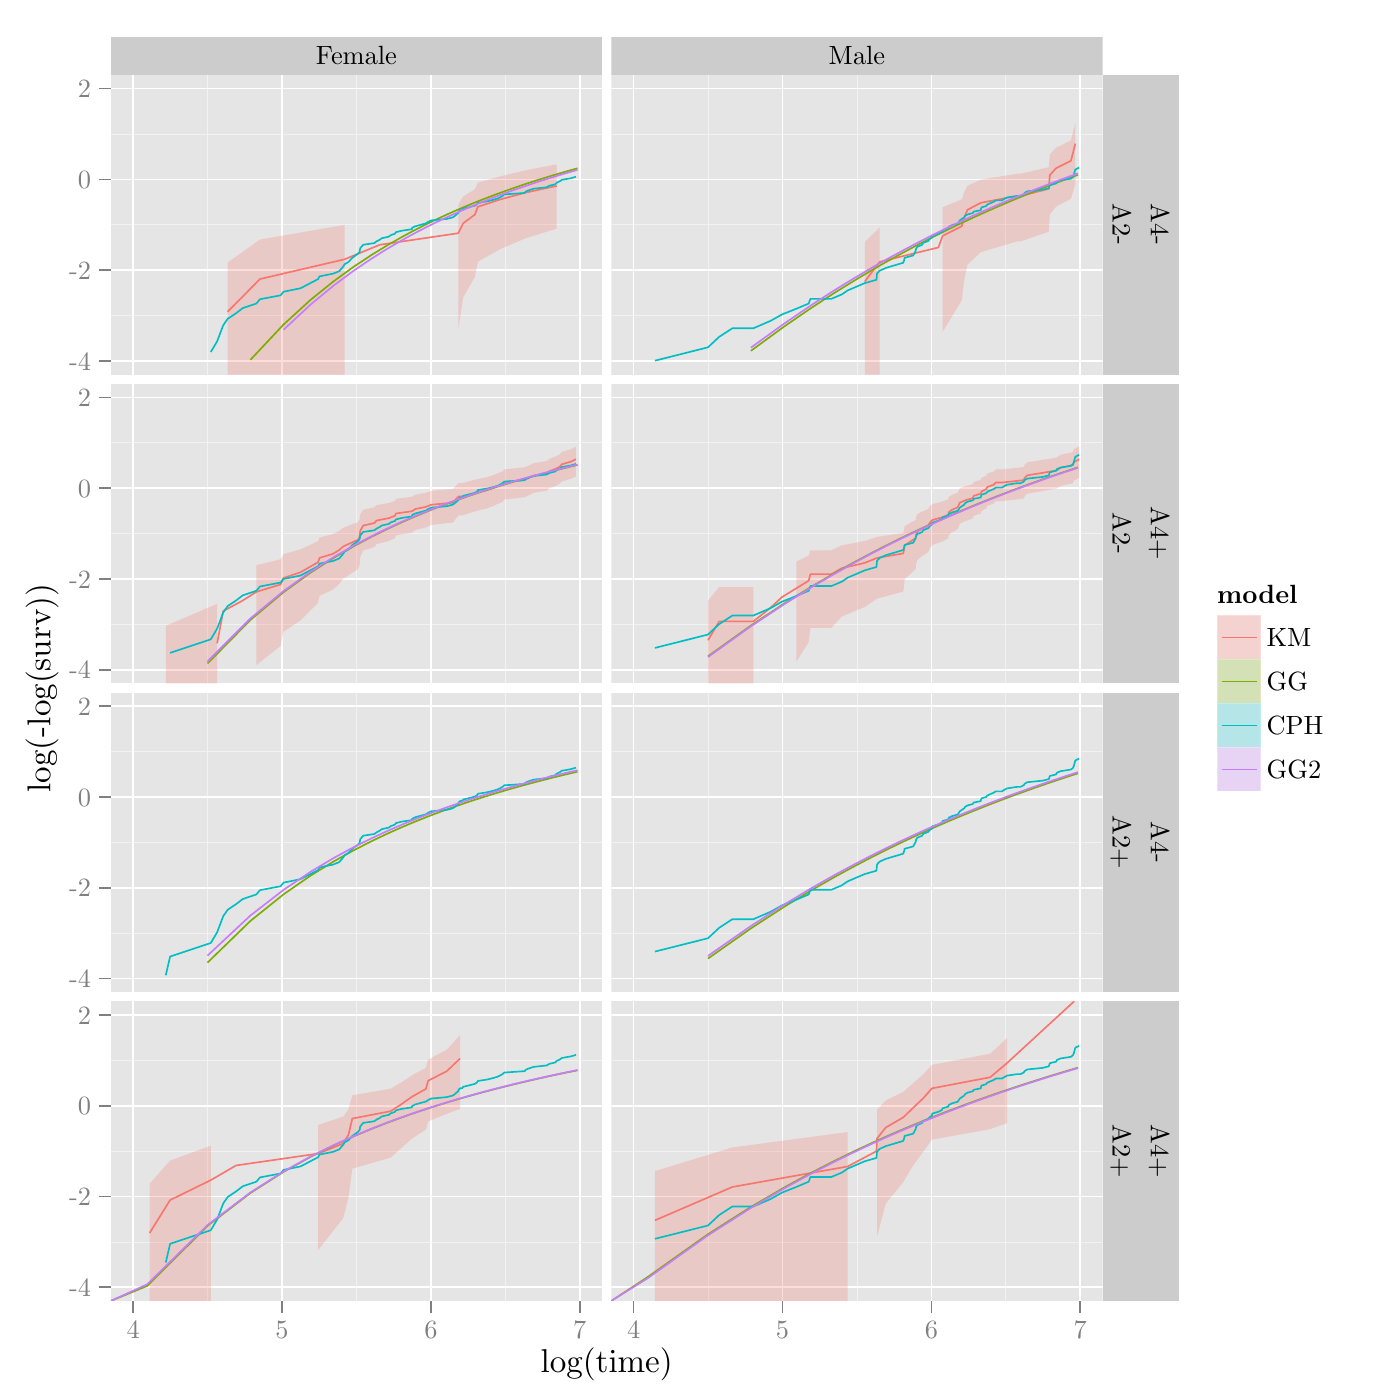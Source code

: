 % Created by tikzDevice version 0.8.1 on 2015-01-31 17:59:22
% !TEX encoding = UTF-8 Unicode
\documentclass[11pt]{memoir}
\nonstopmode

\usepackage{tikz}

\usepackage[active,tightpage,psfixbb]{preview}

\PreviewEnvironment{pgfpicture}

\setlength\PreviewBorder{0pt}

\usepackage{amsmath}
\newcommand{\SweaveOpts}[1]{}  % do not interfere with LaTeX
\newcommand{\SweaveInput}[1]{} % because they are not real TeX commands
\newcommand{\Sexpr}[1]{}       % will only be parsed by R


\usepackage{geometry}
\usepackage{amsmath}
\usepackage{lscape}
\geometry{verbose,tmargin=2.5cm,bmargin=2.5cm,lmargin=2.5cm,rmargin=2.5cm}


\begin{document}

\begin{tikzpicture}[x=1pt,y=1pt]
\definecolor{fillColor}{RGB}{255,255,255}
\path[use as bounding box,fill=fillColor,fill opacity=0.00] (0,0) rectangle (505.89,505.89);
\begin{scope}
\path[clip] (  0.00,  0.00) rectangle (505.89,505.89);
\definecolor{drawColor}{RGB}{255,255,255}
\definecolor{fillColor}{RGB}{255,255,255}

\path[draw=drawColor,line width= 0.6pt,line join=round,line cap=round,fill=fillColor] (  0.00,  0.00) rectangle (505.89,505.89);
\end{scope}
\begin{scope}
\path[clip] ( 40.03,478.81) rectangle (217.57,492.64);
\definecolor{fillColor}{gray}{0.80}

\path[fill=fillColor] ( 40.03,478.81) rectangle (217.57,492.64);
\definecolor{drawColor}{RGB}{0,0,0}

\node[text=drawColor,anchor=base,inner sep=0pt, outer sep=0pt, scale=  0.87] at (128.80,482.43) {Female};
\end{scope}
\begin{scope}
\path[clip] (220.88,478.81) rectangle (398.42,492.64);
\definecolor{fillColor}{gray}{0.80}

\path[fill=fillColor] (220.88,478.81) rectangle (398.42,492.64);
\definecolor{drawColor}{RGB}{0,0,0}

\node[text=drawColor,anchor=base,inner sep=0pt, outer sep=0pt, scale=  0.87] at (309.65,482.43) {Male};
\end{scope}
\begin{scope}
\path[clip] ( 40.03,370.54) rectangle (217.57,478.81);
\definecolor{fillColor}{gray}{0.90}

\path[fill=fillColor] ( 40.03,370.54) rectangle (217.57,478.81);
\definecolor{drawColor}{gray}{0.95}

\path[draw=drawColor,line width= 0.3pt,line join=round] ( 40.03,391.87) --
	(217.57,391.87);

\path[draw=drawColor,line width= 0.3pt,line join=round] ( 40.03,424.67) --
	(217.57,424.67);

\path[draw=drawColor,line width= 0.3pt,line join=round] ( 40.03,457.48) --
	(217.57,457.48);

\path[draw=drawColor,line width= 0.3pt,line join=round] ( 75.00,370.54) --
	( 75.00,478.81);

\path[draw=drawColor,line width= 0.3pt,line join=round] (128.80,370.54) --
	(128.80,478.81);

\path[draw=drawColor,line width= 0.3pt,line join=round] (182.60,370.54) --
	(182.60,478.81);
\definecolor{drawColor}{RGB}{255,255,255}

\path[draw=drawColor,line width= 0.6pt,line join=round] ( 40.03,375.46) --
	(217.57,375.46);

\path[draw=drawColor,line width= 0.6pt,line join=round] ( 40.03,408.27) --
	(217.57,408.27);

\path[draw=drawColor,line width= 0.6pt,line join=round] ( 40.03,441.08) --
	(217.57,441.08);

\path[draw=drawColor,line width= 0.6pt,line join=round] ( 40.03,473.89) --
	(217.57,473.89);

\path[draw=drawColor,line width= 0.6pt,line join=round] ( 48.10,370.54) --
	( 48.10,478.81);

\path[draw=drawColor,line width= 0.6pt,line join=round] (101.90,370.54) --
	(101.90,478.81);

\path[draw=drawColor,line width= 0.6pt,line join=round] (155.70,370.54) --
	(155.70,478.81);

\path[draw=drawColor,line width= 0.6pt,line join=round] (209.50,370.54) --
	(209.50,478.81);
\definecolor{fillColor}{RGB}{248,118,109}

\path[fill=fillColor,fill opacity=0.25] ( 82.25,411.02) --
	( 93.94,419.32) --
	(124.53,424.62) --
	(124.53,370.54) --
	( 93.94,370.54) --
	( 82.25,370.54) --
	cycle;

\path[fill=fillColor,fill opacity=0.25] (165.61,431.98) --
	(167.35,434.87) --
	(171.58,437.48) --
	(172.67,439.89) --
	(180.78,442.16) --
	(189.98,444.36) --
	(201.15,446.51) --
	(201.15,423.27) --
	(189.98,419.80) --
	(180.78,415.88) --
	(172.67,411.33) --
	(171.58,405.76) --
	(167.35,398.37) --
	(165.61,386.85) --
	cycle;
\definecolor{drawColor}{RGB}{248,118,109}

\path[draw=drawColor,line width= 0.6pt,line join=round] ( 82.25,393.22) --
	( 93.94,405.05) --
	(124.53,412.19) --
	(137.19,417.42) --
	(165.61,421.62) --
	(167.35,425.18) --
	(171.58,428.32) --
	(172.67,431.17) --
	(180.78,433.81) --
	(189.98,436.30) --
	(201.15,438.70);
\definecolor{drawColor}{RGB}{124,174,0}

\path[draw=drawColor,line width= 0.6pt,line join=round] ( 90.47,375.85) --
	(102.47,388.62) --
	(112.28,397.58) --
	(120.57,404.25) --
	(127.76,409.46) --
	(134.10,413.66) --
	(139.76,417.13) --
	(144.89,420.06) --
	(149.57,422.58) --
	(153.88,424.77) --
	(157.87,426.70) --
	(161.58,428.41) --
	(165.05,429.95) --
	(168.31,431.34) --
	(171.39,432.61) --
	(174.29,433.76) --
	(177.05,434.83) --
	(179.68,435.81) --
	(182.18,436.72) --
	(184.57,437.57) --
	(186.86,438.37) --
	(189.06,439.11) --
	(191.17,439.81) --
	(193.20,440.47) --
	(195.16,441.09) --
	(197.04,441.68) --
	(198.87,442.24) --
	(200.63,442.77) --
	(202.34,443.27) --
	(203.99,443.75) --
	(205.60,444.21) --
	(207.16,444.65) --
	(208.68,445.08);
\definecolor{drawColor}{RGB}{0,191,196}

\path[draw=drawColor,line width= 0.6pt,line join=round] ( 76.17,378.68) --
	( 78.46,382.53) --
	( 80.66,388.34) --
	( 82.25,390.66) --
	( 85.30,392.70) --
	( 87.71,394.54) --
	( 92.66,396.22) --
	( 93.94,397.76) --
	(101.39,399.17) --
	(102.47,400.48) --
	(108.57,401.71) --
	(114.91,405.02) --
	(115.47,406.02) --
	(120.32,406.98) --
	(122.59,407.89) --
	(124.05,409.61) --
	(124.53,410.42) --
	(125.93,411.21) --
	(127.31,412.72) --
	(129.31,414.16) --
	(129.95,414.85) --
	(130.17,416.18) --
	(131.23,417.44) --
	(135.28,418.05) --
	(136.05,418.65) --
	(137.19,419.23) --
	(137.94,419.80) --
	(140.48,420.35) --
	(141.18,420.90) --
	(142.73,421.45) --
	(143.07,421.99) --
	(145.22,422.52) --
	(148.82,423.06) --
	(148.97,423.58) --
	(150.02,424.11) --
	(153.88,425.16) --
	(154.70,425.70) --
	(155.78,426.24) --
	(161.46,426.78) --
	(163.57,427.32) --
	(164.37,427.86) --
	(164.94,428.39) --
	(165.61,428.92) --
	(165.72,429.44) --
	(166.27,429.96) --
	(167.03,429.96) --
	(167.35,430.49) --
	(169.56,431.03) --
	(171.58,431.55) --
	(172.37,432.07) --
	(172.67,432.59) --
	(175.88,433.10) --
	(178.03,433.62) --
	(179.76,434.12) --
	(180.78,434.63) --
	(181.69,435.14) --
	(182.18,435.64) --
	(189.56,436.15) --
	(189.98,436.67) --
	(191.24,437.18) --
	(192.80,437.70) --
	(197.60,438.22) --
	(198.45,438.75) --
	(200.63,439.29) --
	(201.15,439.83) --
	(202.28,440.37) --
	(203.01,440.91) --
	(206.18,441.46) --
	(208.12,442.02);
\definecolor{drawColor}{RGB}{199,124,255}

\path[draw=drawColor,line width= 0.6pt,line join=round] (102.47,386.73) --
	(112.28,395.87) --
	(120.57,402.70) --
	(127.76,408.03) --
	(134.10,412.32) --
	(139.76,415.88) --
	(144.89,418.88) --
	(149.57,421.46) --
	(153.88,423.70) --
	(157.87,425.68) --
	(161.58,427.43) --
	(165.05,429.01) --
	(168.31,430.43) --
	(171.39,431.73) --
	(174.29,432.92) --
	(177.05,434.01) --
	(179.68,435.01) --
	(182.18,435.95) --
	(184.57,436.82) --
	(186.86,437.63) --
	(189.06,438.39) --
	(191.17,439.10) --
	(193.20,439.78) --
	(195.16,440.42) --
	(197.04,441.02) --
	(198.87,441.59) --
	(200.63,442.13) --
	(202.34,442.65) --
	(203.99,443.14) --
	(205.60,443.61) --
	(207.16,444.06) --
	(208.68,444.50);
\end{scope}
\begin{scope}
\path[clip] ( 40.03,258.96) rectangle (217.57,367.23);
\definecolor{fillColor}{gray}{0.90}

\path[fill=fillColor] ( 40.03,258.96) rectangle (217.57,367.23);
\definecolor{drawColor}{gray}{0.95}

\path[draw=drawColor,line width= 0.3pt,line join=round] ( 40.03,280.28) --
	(217.57,280.28);

\path[draw=drawColor,line width= 0.3pt,line join=round] ( 40.03,313.09) --
	(217.57,313.09);

\path[draw=drawColor,line width= 0.3pt,line join=round] ( 40.03,345.90) --
	(217.57,345.90);

\path[draw=drawColor,line width= 0.3pt,line join=round] ( 75.00,258.96) --
	( 75.00,367.23);

\path[draw=drawColor,line width= 0.3pt,line join=round] (128.80,258.96) --
	(128.80,367.23);

\path[draw=drawColor,line width= 0.3pt,line join=round] (182.60,258.96) --
	(182.60,367.23);
\definecolor{drawColor}{RGB}{255,255,255}

\path[draw=drawColor,line width= 0.6pt,line join=round] ( 40.03,263.88) --
	(217.57,263.88);

\path[draw=drawColor,line width= 0.6pt,line join=round] ( 40.03,296.69) --
	(217.57,296.69);

\path[draw=drawColor,line width= 0.6pt,line join=round] ( 40.03,329.50) --
	(217.57,329.50);

\path[draw=drawColor,line width= 0.6pt,line join=round] ( 40.03,362.31) --
	(217.57,362.31);

\path[draw=drawColor,line width= 0.6pt,line join=round] ( 48.10,258.96) --
	( 48.10,367.23);

\path[draw=drawColor,line width= 0.6pt,line join=round] (101.90,258.96) --
	(101.90,367.23);

\path[draw=drawColor,line width= 0.6pt,line join=round] (155.70,258.96) --
	(155.70,367.23);

\path[draw=drawColor,line width= 0.6pt,line join=round] (209.50,258.96) --
	(209.50,367.23);
\definecolor{fillColor}{RGB}{248,118,109}

\path[fill=fillColor,fill opacity=0.25] ( 59.91,279.73) --
	( 78.46,287.70) --
	( 78.46,258.96) --
	( 59.91,258.96) --
	cycle;

\path[fill=fillColor,fill opacity=0.25] ( 92.66,301.66) --
	(101.39,303.79) --
	(102.47,305.67) --
	(108.57,307.36) --
	(114.91,310.33) --
	(115.47,311.66) --
	(120.32,312.90) --
	(122.59,314.07) --
	(124.05,315.17) --
	(129.31,317.23) --
	(129.95,318.20) --
	(130.17,320.02) --
	(131.23,321.73) --
	(135.28,322.55) --
	(136.05,323.35) --
	(140.48,324.13) --
	(142.73,324.89) --
	(143.07,325.64) --
	(148.82,326.37) --
	(150.02,327.10) --
	(153.88,327.81) --
	(155.78,328.52) --
	(163.57,329.22) --
	(164.37,329.91) --
	(164.94,330.60) --
	(165.72,331.28) --
	(167.03,331.28) --
	(169.56,331.99) --
	(172.37,332.70) --
	(175.88,333.41) --
	(178.03,334.12) --
	(179.76,334.84) --
	(181.69,335.56) --
	(182.18,336.28) --
	(189.56,337.01) --
	(191.24,337.76) --
	(192.80,338.51) --
	(197.60,339.28) --
	(198.45,340.07) --
	(200.63,340.88) --
	(202.28,341.72) --
	(203.01,342.60) --
	(206.18,343.51) --
	(208.12,344.47) --
	(208.12,333.71) --
	(206.18,332.81) --
	(203.01,331.94) --
	(202.28,331.09) --
	(200.63,330.25) --
	(198.45,329.42) --
	(197.60,328.60) --
	(192.80,327.79) --
	(191.24,326.99) --
	(189.56,326.18) --
	(182.18,325.38) --
	(181.69,324.57) --
	(179.76,323.76) --
	(178.03,322.95) --
	(175.88,322.13) --
	(172.37,321.31) --
	(169.56,320.47) --
	(167.03,319.63) --
	(165.72,319.63) --
	(164.94,318.79) --
	(164.37,317.94) --
	(163.57,317.07) --
	(155.78,316.19) --
	(153.88,315.28) --
	(150.02,314.35) --
	(148.82,313.40) --
	(143.07,312.42) --
	(142.73,311.41) --
	(140.48,310.37) --
	(136.05,309.29) --
	(135.28,308.17) --
	(131.23,306.99) --
	(130.17,304.49) --
	(129.95,301.70) --
	(129.31,300.18) --
	(124.05,296.81) --
	(122.59,294.92) --
	(120.32,292.85) --
	(115.47,290.56) --
	(114.91,288.00) --
	(108.57,281.70) --
	(102.47,277.63) --
	(101.39,272.51) --
	( 92.66,265.57) --
	cycle;
\definecolor{drawColor}{RGB}{248,118,109}

\path[draw=drawColor,line width= 0.6pt,line join=round] ( 78.46,273.43) --
	( 80.66,285.08) --
	( 87.71,288.88) --
	( 92.66,292.02) --
	(101.39,294.69) --
	(102.47,297.03) --
	(108.57,299.11) --
	(114.91,302.71) --
	(115.47,304.29) --
	(120.32,305.76) --
	(122.59,307.14) --
	(124.05,308.44) --
	(129.31,310.83) --
	(129.95,311.94) --
	(130.17,314.03) --
	(131.23,315.96) --
	(135.28,316.89) --
	(136.05,317.78) --
	(140.48,318.65) --
	(142.73,319.50) --
	(143.07,320.33) --
	(148.82,321.14) --
	(150.02,321.93) --
	(153.88,322.72) --
	(155.78,323.49) --
	(163.57,324.24) --
	(164.37,324.99) --
	(164.94,325.73) --
	(165.72,326.47) --
	(167.03,326.47) --
	(169.56,327.22) --
	(172.37,327.97) --
	(175.88,328.72) --
	(178.03,329.47) --
	(179.76,330.22) --
	(181.69,330.97) --
	(182.18,331.72) --
	(189.56,332.48) --
	(191.24,333.24) --
	(192.80,334.01) --
	(197.60,334.80) --
	(198.45,335.60) --
	(200.63,336.41) --
	(202.28,337.25) --
	(203.01,338.12) --
	(206.18,339.02) --
	(208.12,339.96);
\definecolor{drawColor}{RGB}{124,174,0}

\path[draw=drawColor,line width= 0.6pt,line join=round] ( 74.99,266.13) --
	( 90.47,281.85) --
	(102.47,291.91) --
	(112.28,298.99) --
	(120.57,304.30) --
	(127.76,308.46) --
	(134.10,311.84) --
	(139.76,314.64) --
	(144.89,317.02) --
	(149.57,319.07) --
	(153.88,320.86) --
	(157.87,322.45) --
	(161.58,323.86) --
	(165.05,325.13) --
	(168.31,326.29) --
	(171.39,327.34) --
	(174.29,328.30) --
	(177.05,329.19) --
	(179.68,330.02) --
	(182.18,330.78) --
	(184.57,331.50) --
	(186.86,332.16) --
	(189.06,332.79) --
	(191.17,333.38) --
	(193.20,333.94) --
	(195.16,334.47) --
	(197.04,334.97) --
	(198.87,335.45) --
	(200.63,335.90) --
	(202.34,336.33) --
	(203.99,336.74) --
	(205.60,337.13) --
	(207.16,337.51) --
	(208.68,337.87);
\definecolor{drawColor}{RGB}{0,191,196}

\path[draw=drawColor,line width= 0.6pt,line join=round] ( 61.47,269.97) --
	( 76.17,274.88) --
	( 78.46,278.73) --
	( 80.66,284.55) --
	( 82.25,286.86) --
	( 85.30,288.90) --
	( 87.71,290.75) --
	( 92.66,292.43) --
	( 93.94,293.96) --
	(101.39,295.38) --
	(102.47,296.69) --
	(108.57,297.92) --
	(114.91,301.23) --
	(115.47,302.23) --
	(120.32,303.18) --
	(122.59,304.09) --
	(124.05,305.81) --
	(124.53,306.63) --
	(125.93,307.42) --
	(127.31,308.93) --
	(129.31,310.37) --
	(129.95,311.06) --
	(130.17,312.39) --
	(131.23,313.65) --
	(135.28,314.26) --
	(136.05,314.85) --
	(137.19,315.43) --
	(137.94,316.00) --
	(140.48,316.56) --
	(141.18,317.11) --
	(142.73,317.65) --
	(143.07,318.20) --
	(145.22,318.73) --
	(148.82,319.26) --
	(148.97,319.79) --
	(150.02,320.32) --
	(153.88,321.37) --
	(154.70,321.90) --
	(155.78,322.44) --
	(161.46,322.98) --
	(163.57,323.52) --
	(164.37,324.06) --
	(164.94,324.60) --
	(165.61,325.13) --
	(165.72,325.65) --
	(166.27,326.16) --
	(167.03,326.16) --
	(167.35,326.70) --
	(169.56,327.23) --
	(171.58,327.76) --
	(172.37,328.28) --
	(172.67,328.80) --
	(175.88,329.31) --
	(178.03,329.82) --
	(179.76,330.33) --
	(180.78,330.84) --
	(181.69,331.34) --
	(182.18,331.85) --
	(189.56,332.36) --
	(189.98,332.87) --
	(191.24,333.39) --
	(192.80,333.90) --
	(197.60,334.43) --
	(198.45,334.96) --
	(200.63,335.50) --
	(201.15,336.03) --
	(202.28,336.57) --
	(203.01,337.12) --
	(206.18,337.67) --
	(208.12,338.23);
\definecolor{drawColor}{RGB}{199,124,255}

\path[draw=drawColor,line width= 0.6pt,line join=round] ( 74.99,266.92) --
	( 90.47,282.40) --
	(102.47,292.33) --
	(112.28,299.33) --
	(120.57,304.59) --
	(127.76,308.72) --
	(134.10,312.06) --
	(139.76,314.85) --
	(144.89,317.21) --
	(149.57,319.25) --
	(153.88,321.03) --
	(157.87,322.61) --
	(161.58,324.02) --
	(165.05,325.29) --
	(168.31,326.44) --
	(171.39,327.49) --
	(174.29,328.45) --
	(177.05,329.34) --
	(179.68,330.16) --
	(182.18,330.92) --
	(184.57,331.63) --
	(186.86,332.30) --
	(189.06,332.93) --
	(191.17,333.52) --
	(193.20,334.08) --
	(195.16,334.60) --
	(197.04,335.10) --
	(198.87,335.58) --
	(200.63,336.03) --
	(202.34,336.46) --
	(203.99,336.87) --
	(205.60,337.27) --
	(207.16,337.65) --
	(208.68,338.01);
\end{scope}
\begin{scope}
\path[clip] ( 40.03,147.38) rectangle (217.57,255.65);
\definecolor{fillColor}{gray}{0.90}

\path[fill=fillColor] ( 40.03,147.38) rectangle (217.57,255.65);
\definecolor{drawColor}{gray}{0.95}

\path[draw=drawColor,line width= 0.3pt,line join=round] ( 40.03,168.70) --
	(217.57,168.70);

\path[draw=drawColor,line width= 0.3pt,line join=round] ( 40.03,201.51) --
	(217.57,201.51);

\path[draw=drawColor,line width= 0.3pt,line join=round] ( 40.03,234.32) --
	(217.57,234.32);

\path[draw=drawColor,line width= 0.3pt,line join=round] ( 75.00,147.38) --
	( 75.00,255.65);

\path[draw=drawColor,line width= 0.3pt,line join=round] (128.80,147.38) --
	(128.80,255.65);

\path[draw=drawColor,line width= 0.3pt,line join=round] (182.60,147.38) --
	(182.60,255.65);
\definecolor{drawColor}{RGB}{255,255,255}

\path[draw=drawColor,line width= 0.6pt,line join=round] ( 40.03,152.30) --
	(217.57,152.30);

\path[draw=drawColor,line width= 0.6pt,line join=round] ( 40.03,185.11) --
	(217.57,185.11);

\path[draw=drawColor,line width= 0.6pt,line join=round] ( 40.03,217.92) --
	(217.57,217.92);

\path[draw=drawColor,line width= 0.6pt,line join=round] ( 40.03,250.73) --
	(217.57,250.73);

\path[draw=drawColor,line width= 0.6pt,line join=round] ( 48.10,147.38) --
	( 48.10,255.65);

\path[draw=drawColor,line width= 0.6pt,line join=round] (101.90,147.38) --
	(101.90,255.65);

\path[draw=drawColor,line width= 0.6pt,line join=round] (155.70,147.38) --
	(155.70,255.65);

\path[draw=drawColor,line width= 0.6pt,line join=round] (209.50,147.38) --
	(209.50,255.65);
\definecolor{drawColor}{RGB}{124,174,0}

\path[draw=drawColor,line width= 0.6pt,line join=round] ( 74.99,158.05) --
	( 90.47,173.09) --
	(102.47,182.72) --
	(112.28,189.51) --
	(120.57,194.61) --
	(127.76,198.60) --
	(134.10,201.85) --
	(139.76,204.55) --
	(144.89,206.84) --
	(149.57,208.82) --
	(153.88,210.55) --
	(157.87,212.08) --
	(161.58,213.44) --
	(165.05,214.67) --
	(168.31,215.79) --
	(171.39,216.81) --
	(174.29,217.74) --
	(177.05,218.60) --
	(179.68,219.40) --
	(182.18,220.14) --
	(184.57,220.84) --
	(186.86,221.49) --
	(189.06,222.10) --
	(191.17,222.67) --
	(193.20,223.21) --
	(195.16,223.72) --
	(197.04,224.21) --
	(198.87,224.67) --
	(200.63,225.11) --
	(202.34,225.53) --
	(203.99,225.93) --
	(205.60,226.31) --
	(207.16,226.68) --
	(208.68,227.03);
\definecolor{drawColor}{RGB}{0,191,196}

\path[draw=drawColor,line width= 0.6pt,line join=round] ( 59.91,153.49) --
	( 61.47,160.24) --
	( 76.17,165.15) --
	( 78.46,169.00) --
	( 80.66,174.81) --
	( 82.25,177.13) --
	( 85.30,179.17) --
	( 87.71,181.01) --
	( 92.66,182.69) --
	( 93.94,184.23) --
	(101.39,185.64) --
	(102.47,186.96) --
	(108.57,188.19) --
	(114.91,191.49) --
	(115.47,192.49) --
	(120.32,193.45) --
	(122.59,194.36) --
	(124.05,196.08) --
	(124.53,196.90) --
	(125.93,197.68) --
	(127.31,199.19) --
	(129.31,200.63) --
	(129.95,201.32) --
	(130.17,202.65) --
	(131.23,203.91) --
	(135.28,204.52) --
	(136.05,205.12) --
	(137.19,205.70) --
	(137.94,206.27) --
	(140.48,206.82) --
	(141.18,207.37) --
	(142.73,207.92) --
	(143.07,208.46) --
	(145.22,209.00) --
	(148.82,209.53) --
	(148.97,210.05) --
	(150.02,210.58) --
	(153.88,211.63) --
	(154.70,212.17) --
	(155.78,212.71) --
	(161.46,213.25) --
	(163.57,213.79) --
	(164.37,214.33) --
	(164.94,214.86) --
	(165.61,215.39) --
	(165.72,215.91) --
	(166.27,216.43) --
	(167.03,216.43) --
	(167.35,216.97) --
	(169.56,217.50) --
	(171.58,218.03) --
	(172.37,218.55) --
	(172.67,219.06) --
	(175.88,219.58) --
	(178.03,220.09) --
	(179.76,220.60) --
	(180.78,221.10) --
	(181.69,221.61) --
	(182.18,222.11) --
	(189.56,222.62) --
	(189.98,223.14) --
	(191.24,223.65) --
	(192.80,224.17) --
	(197.60,224.69) --
	(198.45,225.23) --
	(200.63,225.76) --
	(201.15,226.30) --
	(202.28,226.84) --
	(203.01,227.38) --
	(206.18,227.93) --
	(208.12,228.49);
\definecolor{drawColor}{RGB}{199,124,255}

\path[draw=drawColor,line width= 0.6pt,line join=round] ( 74.99,160.58) --
	( 90.47,175.05) --
	(102.47,184.34) --
	(112.28,190.91) --
	(120.57,195.85) --
	(127.76,199.74) --
	(134.10,202.89) --
	(139.76,205.52) --
	(144.89,207.75) --
	(149.57,209.69) --
	(153.88,211.37) --
	(157.87,212.87) --
	(161.58,214.21) --
	(165.05,215.41) --
	(168.31,216.51) --
	(171.39,217.50) --
	(174.29,218.42) --
	(177.05,219.27) --
	(179.68,220.05) --
	(182.18,220.78) --
	(184.57,221.46) --
	(186.86,222.10) --
	(189.06,222.70) --
	(191.17,223.26) --
	(193.20,223.79) --
	(195.16,224.30) --
	(197.04,224.78) --
	(198.87,225.23) --
	(200.63,225.67) --
	(202.34,226.08) --
	(203.99,226.47) --
	(205.60,226.85) --
	(207.16,227.21) --
	(208.68,227.56);
\end{scope}
\begin{scope}
\path[clip] ( 40.03, 35.80) rectangle (217.57,144.07);
\definecolor{fillColor}{gray}{0.90}

\path[fill=fillColor] ( 40.03, 35.80) rectangle (217.57,144.07);
\definecolor{drawColor}{gray}{0.95}

\path[draw=drawColor,line width= 0.3pt,line join=round] ( 40.03, 57.12) --
	(217.57, 57.12);

\path[draw=drawColor,line width= 0.3pt,line join=round] ( 40.03, 89.93) --
	(217.57, 89.93);

\path[draw=drawColor,line width= 0.3pt,line join=round] ( 40.03,122.74) --
	(217.57,122.74);

\path[draw=drawColor,line width= 0.3pt,line join=round] ( 75.00, 35.80) --
	( 75.00,144.07);

\path[draw=drawColor,line width= 0.3pt,line join=round] (128.80, 35.80) --
	(128.80,144.07);

\path[draw=drawColor,line width= 0.3pt,line join=round] (182.60, 35.80) --
	(182.60,144.07);
\definecolor{drawColor}{RGB}{255,255,255}

\path[draw=drawColor,line width= 0.6pt,line join=round] ( 40.03, 40.72) --
	(217.57, 40.72);

\path[draw=drawColor,line width= 0.6pt,line join=round] ( 40.03, 73.53) --
	(217.57, 73.53);

\path[draw=drawColor,line width= 0.6pt,line join=round] ( 40.03,106.34) --
	(217.57,106.34);

\path[draw=drawColor,line width= 0.6pt,line join=round] ( 40.03,139.14) --
	(217.57,139.14);

\path[draw=drawColor,line width= 0.6pt,line join=round] ( 48.10, 35.80) --
	( 48.10,144.07);

\path[draw=drawColor,line width= 0.6pt,line join=round] (101.90, 35.80) --
	(101.90,144.07);

\path[draw=drawColor,line width= 0.6pt,line join=round] (155.70, 35.80) --
	(155.70,144.07);

\path[draw=drawColor,line width= 0.6pt,line join=round] (209.50, 35.80) --
	(209.50,144.07);
\definecolor{fillColor}{RGB}{248,118,109}

\path[fill=fillColor,fill opacity=0.25] ( 54.07, 78.16) --
	( 61.47, 86.52) --
	( 76.17, 91.88) --
	( 76.17, 35.80) --
	( 61.47, 35.80) --
	( 54.07, 35.80) --
	cycle;

\path[fill=fillColor,fill opacity=0.25] (114.91, 99.40) --
	(124.05,102.39) --
	(125.93,105.12) --
	(127.31,110.10) --
	(141.18,112.49) --
	(145.22,114.90) --
	(148.97,117.38) --
	(153.88,120.03) --
	(154.70,123.00) --
	(161.46,126.61) --
	(166.27,131.84) --
	(166.27,105.18) --
	(161.46,103.44) --
	(154.70,100.66) --
	(153.88, 97.68) --
	(148.97, 94.54) --
	(145.22, 91.21) --
	(141.18, 87.60) --
	(127.31, 83.57) --
	(125.93, 73.23) --
	(124.05, 65.75) --
	(114.91, 54.12) --
	cycle;
\definecolor{drawColor}{RGB}{248,118,109}

\path[draw=drawColor,line width= 0.6pt,line join=round] ( 54.07, 60.35) --
	( 61.47, 72.24) --
	( 76.17, 79.45) --
	( 85.30, 84.75) --
	(114.91, 89.03) --
	(124.05, 92.69) --
	(125.93, 95.94) --
	(127.31,101.70) --
	(141.18,104.37) --
	(145.22,107.00) --
	(148.97,109.65) --
	(153.88,112.40) --
	(154.70,115.37) --
	(161.46,118.82) --
	(166.27,123.42);
\definecolor{drawColor}{RGB}{124,174,0}

\path[draw=drawColor,line width= 0.6pt,line join=round] ( 40.03, 35.80) --
	( 53.18, 41.21) --
	( 74.99, 62.91) --
	( 90.47, 74.78) --
	(102.47, 82.44) --
	(112.28, 87.88) --
	(120.57, 92.00) --
	(127.76, 95.25) --
	(134.10, 97.90) --
	(139.76,100.12) --
	(144.89,102.01) --
	(149.57,103.65) --
	(153.88,105.10) --
	(157.87,106.37) --
	(161.58,107.52) --
	(165.05,108.56) --
	(168.31,109.50) --
	(171.39,110.36) --
	(174.29,111.15) --
	(177.05,111.88) --
	(179.68,112.56) --
	(182.18,113.20) --
	(184.57,113.79) --
	(186.86,114.34) --
	(189.06,114.87) --
	(191.17,115.36) --
	(193.20,115.83) --
	(195.16,116.27) --
	(197.04,116.69) --
	(198.87,117.09) --
	(200.63,117.47) --
	(202.34,117.83) --
	(203.99,118.18) --
	(205.60,118.51) --
	(207.16,118.83) --
	(208.68,119.13);
\definecolor{drawColor}{RGB}{0,191,196}

\path[draw=drawColor,line width= 0.6pt,line join=round] ( 59.91, 49.70) --
	( 61.47, 56.44) --
	( 76.17, 61.35) --
	( 78.46, 65.20) --
	( 80.66, 71.02) --
	( 82.25, 73.33) --
	( 85.30, 75.37) --
	( 87.71, 77.22) --
	( 92.66, 78.90) --
	( 93.94, 80.43) --
	(101.39, 81.85) --
	(102.47, 83.16) --
	(108.57, 84.39) --
	(114.91, 87.70) --
	(115.47, 88.70) --
	(120.32, 89.65) --
	(122.59, 90.56) --
	(124.05, 92.29) --
	(124.53, 93.10) --
	(125.93, 93.89) --
	(127.31, 95.40) --
	(129.31, 96.84) --
	(129.95, 97.53) --
	(130.17, 98.86) --
	(131.23,100.12) --
	(135.28,100.73) --
	(136.05,101.32) --
	(137.19,101.90) --
	(137.94,102.47) --
	(140.48,103.03) --
	(141.18,103.58) --
	(142.73,104.13) --
	(143.07,104.67) --
	(145.22,105.20) --
	(148.82,105.73) --
	(148.97,106.26) --
	(150.02,106.79) --
	(153.88,107.84) --
	(154.70,108.37) --
	(155.78,108.92) --
	(161.46,109.45) --
	(163.57,110.00) --
	(164.37,110.54) --
	(164.94,111.07) --
	(165.61,111.60) --
	(165.72,112.12) --
	(166.27,112.63) --
	(167.03,112.63) --
	(167.35,113.17) --
	(169.56,113.70) --
	(171.58,114.23) --
	(172.37,114.75) --
	(172.67,115.27) --
	(175.88,115.78) --
	(178.03,116.29) --
	(179.76,116.80) --
	(180.78,117.31) --
	(181.69,117.81) --
	(182.18,118.32) --
	(189.56,118.83) --
	(189.98,119.35) --
	(191.24,119.86) --
	(192.80,120.37) --
	(197.60,120.90) --
	(198.45,121.43) --
	(200.63,121.97) --
	(201.15,122.51) --
	(202.28,123.04) --
	(203.01,123.59) --
	(206.18,124.14) --
	(208.12,124.70);
\definecolor{drawColor}{RGB}{199,124,255}

\path[draw=drawColor,line width= 0.6pt,line join=round] ( 40.03, 35.80) --
	( 53.18, 41.80) --
	( 74.99, 63.23) --
	( 90.47, 74.99) --
	(102.47, 82.60) --
	(112.28, 88.01) --
	(120.57, 92.10) --
	(127.76, 95.34) --
	(134.10, 97.99) --
	(139.76,100.20) --
	(144.89,102.09) --
	(149.57,103.73) --
	(153.88,105.17) --
	(157.87,106.45) --
	(161.58,107.60) --
	(165.05,108.63) --
	(168.31,109.58) --
	(171.39,110.44) --
	(174.29,111.23) --
	(177.05,111.96) --
	(179.68,112.64) --
	(182.18,113.28) --
	(184.57,113.87) --
	(186.86,114.43) --
	(189.06,114.95) --
	(191.17,115.45) --
	(193.20,115.91) --
	(195.16,116.36) --
	(197.04,116.78) --
	(198.87,117.18) --
	(200.63,117.56) --
	(202.34,117.92) --
	(203.99,118.27) --
	(205.60,118.60) --
	(207.16,118.92) --
	(208.68,119.23);
\end{scope}
\begin{scope}
\path[clip] (220.88,370.54) rectangle (398.42,478.81);
\definecolor{fillColor}{gray}{0.90}

\path[fill=fillColor] (220.88,370.54) rectangle (398.42,478.81);
\definecolor{drawColor}{gray}{0.95}

\path[draw=drawColor,line width= 0.3pt,line join=round] (220.88,391.87) --
	(398.42,391.87);

\path[draw=drawColor,line width= 0.3pt,line join=round] (220.88,424.67) --
	(398.42,424.67);

\path[draw=drawColor,line width= 0.3pt,line join=round] (220.88,457.48) --
	(398.42,457.48);

\path[draw=drawColor,line width= 0.3pt,line join=round] (255.85,370.54) --
	(255.85,478.81);

\path[draw=drawColor,line width= 0.3pt,line join=round] (309.65,370.54) --
	(309.65,478.81);

\path[draw=drawColor,line width= 0.3pt,line join=round] (363.45,370.54) --
	(363.45,478.81);
\definecolor{drawColor}{RGB}{255,255,255}

\path[draw=drawColor,line width= 0.6pt,line join=round] (220.88,375.46) --
	(398.42,375.46);

\path[draw=drawColor,line width= 0.6pt,line join=round] (220.88,408.27) --
	(398.42,408.27);

\path[draw=drawColor,line width= 0.6pt,line join=round] (220.88,441.08) --
	(398.42,441.08);

\path[draw=drawColor,line width= 0.6pt,line join=round] (220.88,473.89) --
	(398.42,473.89);

\path[draw=drawColor,line width= 0.6pt,line join=round] (228.95,370.54) --
	(228.95,478.81);

\path[draw=drawColor,line width= 0.6pt,line join=round] (282.75,370.54) --
	(282.75,478.81);

\path[draw=drawColor,line width= 0.6pt,line join=round] (336.55,370.54) --
	(336.55,478.81);

\path[draw=drawColor,line width= 0.6pt,line join=round] (390.35,370.54) --
	(390.35,478.81);
\definecolor{fillColor}{RGB}{248,118,109}

\path[fill=fillColor,fill opacity=0.25] (312.50,418.43) --
	(317.85,423.70) --
	(317.85,370.54) --
	(312.50,370.54) --
	cycle;

\path[fill=fillColor,fill opacity=0.25] (340.60,430.99) --
	(347.55,433.85) --
	(348.41,436.41) --
	(349.58,438.77) --
	(354.48,440.98) --
	(367.56,443.10) --
	(368.75,443.10) --
	(378.99,445.46) --
	(379.17,447.78) --
	(379.35,450.12) --
	(381.65,452.54) --
	(386.97,455.14) --
	(388.57,461.61) --
	(388.57,439.33) --
	(386.97,434.07) --
	(381.65,431.29) --
	(379.35,428.41) --
	(379.17,425.38) --
	(378.99,422.16) --
	(368.75,418.66) --
	(367.56,418.66) --
	(354.48,414.79) --
	(349.58,410.28) --
	(348.41,404.75) --
	(347.55,397.40) --
	(340.60,385.92) --
	cycle;
\definecolor{drawColor}{RGB}{248,118,109}

\path[draw=drawColor,line width= 0.6pt,line join=round] (312.50,404.16) --
	(317.85,411.27) --
	(339.10,416.47) --
	(340.60,420.64) --
	(347.55,424.17) --
	(348.41,427.26) --
	(349.58,430.06) --
	(354.48,432.64) --
	(367.56,435.07) --
	(368.75,435.07) --
	(378.99,437.64) --
	(379.17,440.14) --
	(379.35,442.62) --
	(381.65,445.14) --
	(386.97,447.77) --
	(388.57,453.99);
\definecolor{drawColor}{RGB}{124,174,0}

\path[draw=drawColor,line width= 0.6pt,line join=round] (271.32,379.10) --
	(283.32,387.87) --
	(293.13,394.60) --
	(301.42,399.99) --
	(308.61,404.44) --
	(314.94,408.21) --
	(320.61,411.45) --
	(325.74,414.28) --
	(330.42,416.79) --
	(334.73,419.03) --
	(338.71,421.05) --
	(342.42,422.88) --
	(345.90,424.56) --
	(349.16,426.09) --
	(352.23,427.52) --
	(355.14,428.83) --
	(357.90,430.06) --
	(360.53,431.21) --
	(363.03,432.29) --
	(365.42,433.30) --
	(367.71,434.26) --
	(369.91,435.16) --
	(372.02,436.01) --
	(374.05,436.83) --
	(376.00,437.60) --
	(377.89,438.34) --
	(379.71,439.04) --
	(381.48,439.72) --
	(383.19,440.36) --
	(384.84,440.98) --
	(386.45,441.58) --
	(388.01,442.15) --
	(389.52,442.70);
\definecolor{drawColor}{RGB}{0,191,196}

\path[draw=drawColor,line width= 0.6pt,line join=round] (236.65,375.55) --
	(255.84,380.38) --
	(259.87,384.16) --
	(264.64,387.26) --
	(272.21,387.26) --
	(278.44,389.94) --
	(282.60,392.27) --
	(287.79,394.33) --
	(292.22,396.20) --
	(292.83,397.90) --
	(300.39,397.90) --
	(304.17,399.49) --
	(306.32,400.94) --
	(312.50,403.59) --
	(316.71,404.79) --
	(316.90,407.02) --
	(317.85,408.07) --
	(320.07,409.06) --
	(326.39,410.94) --
	(326.71,411.85) --
	(326.87,412.72) --
	(329.97,413.56) --
	(330.87,415.18) --
	(331.01,415.95) --
	(331.46,416.69) --
	(333.19,417.42) --
	(333.61,418.12) --
	(335.41,418.82) --
	(335.95,419.50) --
	(336.76,420.17) --
	(336.89,420.83) --
	(339.10,421.48) --
	(340.35,422.11) --
	(340.60,422.73) --
	(342.66,423.33) --
	(342.78,423.92) --
	(343.96,424.50) --
	(346.01,425.08) --
	(346.45,425.65) --
	(346.79,426.21) --
	(347.55,426.76) --
	(348.41,427.31) --
	(348.73,427.84) --
	(349.58,428.37) --
	(351.53,428.89) --
	(351.83,429.41) --
	(354.38,429.93) --
	(354.48,430.44) --
	(354.67,430.94) --
	(356.35,431.44) --
	(356.72,431.94) --
	(357.81,432.44) --
	(359.05,432.96) --
	(359.84,433.47) --
	(362.04,433.47) --
	(362.87,434.00) --
	(363.92,434.54) --
	(367.56,435.08) --
	(368.75,435.08) --
	(369.91,435.64) --
	(370.26,436.20) --
	(371.18,436.76) --
	(376.70,437.32) --
	(378.99,437.89) --
	(379.17,438.45) --
	(379.35,439.02) --
	(381.65,439.60) --
	(381.88,440.17) --
	(383.24,440.75) --
	(386.97,441.33) --
	(387.70,441.92) --
	(388.01,442.55) --
	(388.16,443.19) --
	(388.57,444.61) --
	(389.92,445.33);
\definecolor{drawColor}{RGB}{199,124,255}

\path[draw=drawColor,line width= 0.6pt,line join=round] (271.32,380.25) --
	(283.32,388.93) --
	(293.13,395.60) --
	(301.42,400.94) --
	(308.61,405.35) --
	(314.94,409.08) --
	(320.61,412.29) --
	(325.74,415.09) --
	(330.42,417.58) --
	(334.73,419.79) --
	(338.71,421.79) --
	(342.42,423.61) --
	(345.90,425.27) --
	(349.16,426.79) --
	(352.23,428.20) --
	(355.14,429.50) --
	(357.90,430.72) --
	(360.53,431.86) --
	(363.03,432.93) --
	(365.42,433.93) --
	(367.71,434.88) --
	(369.91,435.77) --
	(372.02,436.62) --
	(374.05,437.43) --
	(376.00,438.19) --
	(377.89,438.92) --
	(379.71,439.62) --
	(381.48,440.29) --
	(383.19,440.93) --
	(384.84,441.54) --
	(386.45,442.13) --
	(388.01,442.70) --
	(389.52,443.25);
\end{scope}
\begin{scope}
\path[clip] (220.88,258.96) rectangle (398.42,367.23);
\definecolor{fillColor}{gray}{0.90}

\path[fill=fillColor] (220.88,258.96) rectangle (398.42,367.23);
\definecolor{drawColor}{gray}{0.95}

\path[draw=drawColor,line width= 0.3pt,line join=round] (220.88,280.28) --
	(398.42,280.28);

\path[draw=drawColor,line width= 0.3pt,line join=round] (220.88,313.09) --
	(398.42,313.09);

\path[draw=drawColor,line width= 0.3pt,line join=round] (220.88,345.90) --
	(398.42,345.90);

\path[draw=drawColor,line width= 0.3pt,line join=round] (255.85,258.96) --
	(255.85,367.23);

\path[draw=drawColor,line width= 0.3pt,line join=round] (309.65,258.96) --
	(309.65,367.23);

\path[draw=drawColor,line width= 0.3pt,line join=round] (363.45,258.96) --
	(363.45,367.23);
\definecolor{drawColor}{RGB}{255,255,255}

\path[draw=drawColor,line width= 0.6pt,line join=round] (220.88,263.88) --
	(398.42,263.88);

\path[draw=drawColor,line width= 0.6pt,line join=round] (220.88,296.69) --
	(398.42,296.69);

\path[draw=drawColor,line width= 0.6pt,line join=round] (220.88,329.50) --
	(398.42,329.50);

\path[draw=drawColor,line width= 0.6pt,line join=round] (220.88,362.31) --
	(398.42,362.31);

\path[draw=drawColor,line width= 0.6pt,line join=round] (228.95,258.96) --
	(228.95,367.23);

\path[draw=drawColor,line width= 0.6pt,line join=round] (282.75,258.96) --
	(282.75,367.23);

\path[draw=drawColor,line width= 0.6pt,line join=round] (336.55,258.96) --
	(336.55,367.23);

\path[draw=drawColor,line width= 0.6pt,line join=round] (390.35,258.96) --
	(390.35,367.23);
\definecolor{fillColor}{RGB}{248,118,109}

\path[fill=fillColor,fill opacity=0.25] (255.84,288.81) --
	(259.87,293.76) --
	(272.21,293.76) --
	(272.21,258.96) --
	(259.87,258.96) --
	(255.84,258.96) --
	cycle;

\path[fill=fillColor,fill opacity=0.25] (287.79,302.98) --
	(292.22,305.14) --
	(292.83,307.05) --
	(300.39,307.05) --
	(304.17,308.82) --
	(312.50,310.42) --
	(316.90,311.90) --
	(326.39,313.28) --
	(326.71,314.56) --
	(326.87,315.77) --
	(330.87,318.01) --
	(331.01,319.06) --
	(331.46,320.06) --
	(333.19,321.03) --
	(335.41,321.96) --
	(335.95,322.87) --
	(336.89,323.75) --
	(340.35,324.61) --
	(342.66,325.45) --
	(342.78,326.27) --
	(343.96,327.08) --
	(346.01,327.87) --
	(346.45,328.66) --
	(346.79,329.43) --
	(348.73,330.20) --
	(351.53,330.96) --
	(351.83,331.72) --
	(354.38,332.47) --
	(354.67,333.23) --
	(356.35,333.98) --
	(356.72,334.74) --
	(359.05,335.50) --
	(359.84,336.27) --
	(362.04,336.27) --
	(369.91,337.10) --
	(370.26,337.95) --
	(371.18,338.81) --
	(376.70,339.69) --
	(381.88,340.60) --
	(383.24,341.54) --
	(387.70,342.52) --
	(388.01,343.55) --
	(389.92,344.63) --
	(389.92,333.21) --
	(388.01,332.21) --
	(387.70,331.24) --
	(383.24,330.29) --
	(381.88,329.35) --
	(376.70,328.43) --
	(371.18,327.52) --
	(370.26,326.61) --
	(369.91,325.71) --
	(362.04,324.81) --
	(359.84,324.81) --
	(359.05,323.93) --
	(356.72,323.05) --
	(356.35,322.17) --
	(354.67,321.27) --
	(354.38,320.37) --
	(351.83,319.45) --
	(351.53,318.51) --
	(348.73,317.56) --
	(346.79,316.59) --
	(346.45,315.59) --
	(346.01,314.57) --
	(343.96,313.52) --
	(342.78,312.44) --
	(342.66,311.32) --
	(340.35,310.16) --
	(336.89,308.95) --
	(335.95,307.69) --
	(335.41,306.37) --
	(333.19,304.98) --
	(331.46,303.52) --
	(331.01,301.96) --
	(330.87,300.30) --
	(326.87,296.58) --
	(326.71,294.47) --
	(326.39,292.14) --
	(316.90,289.54) --
	(312.50,286.57) --
	(304.17,283.12) --
	(300.39,278.99) --
	(292.83,278.99) --
	(292.22,273.84) --
	(287.79,266.86) --
	cycle;
\definecolor{drawColor}{RGB}{248,118,109}

\path[draw=drawColor,line width= 0.6pt,line join=round] (255.84,274.55) --
	(259.87,281.34) --
	(272.21,281.34) --
	(278.44,286.29) --
	(282.60,290.15) --
	(287.79,293.33) --
	(292.22,296.04) --
	(292.83,298.41) --
	(300.39,298.41) --
	(304.17,300.56) --
	(312.50,302.50) --
	(316.90,304.27) --
	(326.39,305.90) --
	(326.71,307.42) --
	(326.87,308.84) --
	(330.87,311.44) --
	(331.01,312.64) --
	(331.46,313.79) --
	(333.19,314.89) --
	(335.41,315.95) --
	(335.95,316.98) --
	(336.89,317.97) --
	(340.35,318.93) --
	(342.66,319.86) --
	(342.78,320.77) --
	(343.96,321.66) --
	(346.01,322.54) --
	(346.45,323.39) --
	(346.79,324.24) --
	(348.73,325.07) --
	(351.53,325.89) --
	(351.83,326.70) --
	(354.38,327.51) --
	(354.67,328.31) --
	(356.35,329.12) --
	(356.72,329.91) --
	(359.05,330.72) --
	(359.84,331.52) --
	(362.04,331.52) --
	(369.91,332.38) --
	(370.26,333.24) --
	(371.18,334.12) --
	(376.70,335.01) --
	(381.88,335.92) --
	(383.24,336.86) --
	(387.70,337.83) --
	(388.01,338.84) --
	(389.92,339.90);
\definecolor{drawColor}{RGB}{124,174,0}

\path[draw=drawColor,line width= 0.6pt,line join=round] (255.84,268.75) --
	(271.32,279.83) --
	(283.32,287.77) --
	(293.13,293.84) --
	(301.42,298.69) --
	(308.61,302.69) --
	(314.94,306.06) --
	(320.61,308.97) --
	(325.74,311.50) --
	(330.42,313.75) --
	(334.73,315.75) --
	(338.71,317.56) --
	(342.42,319.20) --
	(345.90,320.69) --
	(349.16,322.07) --
	(352.23,323.35) --
	(355.14,324.53) --
	(357.90,325.63) --
	(360.53,326.66) --
	(363.03,327.62) --
	(365.42,328.53) --
	(367.71,329.39) --
	(369.91,330.20) --
	(372.02,330.97) --
	(374.05,331.70) --
	(376.00,332.40) --
	(377.89,333.06) --
	(379.71,333.70) --
	(381.48,334.31) --
	(383.19,334.89) --
	(384.84,335.45) --
	(386.45,335.98) --
	(388.01,336.50) --
	(389.52,337.00);
\definecolor{drawColor}{RGB}{0,191,196}

\path[draw=drawColor,line width= 0.6pt,line join=round] (236.65,271.76) --
	(255.84,276.59) --
	(259.87,280.36) --
	(264.64,283.46) --
	(272.21,283.46) --
	(278.44,286.14) --
	(282.60,288.48) --
	(287.79,290.54) --
	(292.22,292.41) --
	(292.83,294.11) --
	(300.39,294.11) --
	(304.17,295.69) --
	(306.32,297.15) --
	(312.50,299.80) --
	(316.71,301.00) --
	(316.90,303.23) --
	(317.85,304.27) --
	(320.07,305.26) --
	(326.39,307.15) --
	(326.71,308.05) --
	(326.87,308.93) --
	(329.97,309.77) --
	(330.87,311.38) --
	(331.01,312.15) --
	(331.46,312.90) --
	(333.19,313.62) --
	(333.61,314.33) --
	(335.41,315.03) --
	(335.95,315.71) --
	(336.76,316.38) --
	(336.89,317.04) --
	(339.10,317.69) --
	(340.35,318.31) --
	(340.60,318.93) --
	(342.66,319.53) --
	(342.78,320.12) --
	(343.96,320.71) --
	(346.01,321.28) --
	(346.45,321.85) --
	(346.79,322.41) --
	(347.55,322.96) --
	(348.41,323.51) --
	(348.73,324.05) --
	(349.58,324.58) --
	(351.53,325.10) --
	(351.83,325.62) --
	(354.38,326.13) --
	(354.48,326.64) --
	(354.67,327.15) --
	(356.35,327.65) --
	(356.72,328.15) --
	(357.81,328.65) --
	(359.05,329.16) --
	(359.84,329.68) --
	(362.04,329.68) --
	(362.87,330.21) --
	(363.92,330.74) --
	(367.56,331.29) --
	(368.75,331.29) --
	(369.91,331.84) --
	(370.26,332.40) --
	(371.18,332.96) --
	(376.70,333.53) --
	(378.99,334.09) --
	(379.17,334.66) --
	(379.35,335.23) --
	(381.65,335.80) --
	(381.88,336.37) --
	(383.24,336.95) --
	(386.97,337.54) --
	(387.70,338.13) --
	(388.01,338.76) --
	(388.16,339.40) --
	(388.57,340.82) --
	(389.92,341.53);
\definecolor{drawColor}{RGB}{199,124,255}

\path[draw=drawColor,line width= 0.6pt,line join=round] (255.84,268.46) --
	(271.32,279.56) --
	(283.32,287.51) --
	(293.13,293.60) --
	(301.42,298.45) --
	(308.61,302.46) --
	(314.94,305.85) --
	(320.61,308.76) --
	(325.74,311.30) --
	(330.42,313.55) --
	(334.73,315.56) --
	(338.71,317.37) --
	(342.42,319.02) --
	(345.90,320.52) --
	(349.16,321.90) --
	(352.23,323.18) --
	(355.14,324.36) --
	(357.90,325.47) --
	(360.53,326.50) --
	(363.03,327.47) --
	(365.42,328.38) --
	(367.71,329.24) --
	(369.91,330.06) --
	(372.02,330.83) --
	(374.05,331.56) --
	(376.00,332.26) --
	(377.89,332.93) --
	(379.71,333.56) --
	(381.48,334.17) --
	(383.19,334.76) --
	(384.84,335.32) --
	(386.45,335.85) --
	(388.01,336.37) --
	(389.52,336.87);
\end{scope}
\begin{scope}
\path[clip] (220.88,147.38) rectangle (398.42,255.65);
\definecolor{fillColor}{gray}{0.90}

\path[fill=fillColor] (220.88,147.38) rectangle (398.42,255.65);
\definecolor{drawColor}{gray}{0.95}

\path[draw=drawColor,line width= 0.3pt,line join=round] (220.88,168.70) --
	(398.42,168.70);

\path[draw=drawColor,line width= 0.3pt,line join=round] (220.88,201.51) --
	(398.42,201.51);

\path[draw=drawColor,line width= 0.3pt,line join=round] (220.88,234.32) --
	(398.42,234.32);

\path[draw=drawColor,line width= 0.3pt,line join=round] (255.85,147.38) --
	(255.85,255.65);

\path[draw=drawColor,line width= 0.3pt,line join=round] (309.65,147.38) --
	(309.65,255.65);

\path[draw=drawColor,line width= 0.3pt,line join=round] (363.45,147.38) --
	(363.45,255.65);
\definecolor{drawColor}{RGB}{255,255,255}

\path[draw=drawColor,line width= 0.6pt,line join=round] (220.88,152.30) --
	(398.42,152.30);

\path[draw=drawColor,line width= 0.6pt,line join=round] (220.88,185.11) --
	(398.42,185.11);

\path[draw=drawColor,line width= 0.6pt,line join=round] (220.88,217.92) --
	(398.42,217.92);

\path[draw=drawColor,line width= 0.6pt,line join=round] (220.88,250.73) --
	(398.42,250.73);

\path[draw=drawColor,line width= 0.6pt,line join=round] (228.95,147.38) --
	(228.95,255.65);

\path[draw=drawColor,line width= 0.6pt,line join=round] (282.75,147.38) --
	(282.75,255.65);

\path[draw=drawColor,line width= 0.6pt,line join=round] (336.55,147.38) --
	(336.55,255.65);

\path[draw=drawColor,line width= 0.6pt,line join=round] (390.35,147.38) --
	(390.35,255.65);
\definecolor{fillColor}{RGB}{248,118,109}

\path[fill=fillColor,fill opacity=0.25] (362.87,229.92) --
	(362.87,147.38) --
	cycle;
\definecolor{drawColor}{RGB}{124,174,0}

\path[draw=drawColor,line width= 0.6pt,line join=round] (255.84,159.52) --
	(271.32,170.40) --
	(283.32,178.19) --
	(293.13,184.15) --
	(301.42,188.90) --
	(308.61,192.81) --
	(314.94,196.12) --
	(320.61,198.97) --
	(325.74,201.45) --
	(330.42,203.65) --
	(334.73,205.61) --
	(338.71,207.38) --
	(342.42,208.99) --
	(345.90,210.45) --
	(349.16,211.80) --
	(352.23,213.05) --
	(355.14,214.21) --
	(357.90,215.29) --
	(360.53,216.30) --
	(363.03,217.25) --
	(365.42,218.14) --
	(367.71,218.98) --
	(369.91,219.77) --
	(372.02,220.53) --
	(374.05,221.25) --
	(376.00,221.93) --
	(377.89,222.58) --
	(379.71,223.20) --
	(381.48,223.80) --
	(383.19,224.37) --
	(384.84,224.92) --
	(386.45,225.45) --
	(388.01,225.95) --
	(389.52,226.44);
\definecolor{drawColor}{RGB}{0,191,196}

\path[draw=drawColor,line width= 0.6pt,line join=round] (236.65,162.03) --
	(255.84,166.85) --
	(259.87,170.63) --
	(264.64,173.73) --
	(272.21,173.73) --
	(278.44,176.41) --
	(282.60,178.74) --
	(287.79,180.80) --
	(292.22,182.67) --
	(292.83,184.37) --
	(300.39,184.37) --
	(304.17,185.96) --
	(306.32,187.42) --
	(312.50,190.06) --
	(316.71,191.26) --
	(316.90,193.50) --
	(317.85,194.54) --
	(320.07,195.53) --
	(326.39,197.41) --
	(326.71,198.32) --
	(326.87,199.19) --
	(329.97,200.03) --
	(330.87,201.65) --
	(331.01,202.42) --
	(331.46,203.16) --
	(333.19,203.89) --
	(333.61,204.59) --
	(335.41,205.29) --
	(335.95,205.98) --
	(336.76,206.64) --
	(336.89,207.30) --
	(339.10,207.95) --
	(340.35,208.58) --
	(340.60,209.20) --
	(342.66,209.80) --
	(342.78,210.39) --
	(343.96,210.97) --
	(346.01,211.55) --
	(346.45,212.12) --
	(346.79,212.68) --
	(347.55,213.23) --
	(348.41,213.78) --
	(348.73,214.31) --
	(349.58,214.84) --
	(351.53,215.36) --
	(351.83,215.88) --
	(354.38,216.40) --
	(354.48,216.91) --
	(354.67,217.41) --
	(356.35,217.91) --
	(356.72,218.41) --
	(357.81,218.91) --
	(359.05,219.43) --
	(359.84,219.94) --
	(362.04,219.94) --
	(362.87,220.47) --
	(363.92,221.01) --
	(367.56,221.56) --
	(368.75,221.56) --
	(369.91,222.11) --
	(370.26,222.67) --
	(371.18,223.23) --
	(376.70,223.79) --
	(378.99,224.36) --
	(379.17,224.93) --
	(379.35,225.49) --
	(381.65,226.07) --
	(381.88,226.64) --
	(383.24,227.22) --
	(386.97,227.81) --
	(387.70,228.40) --
	(388.01,229.03) --
	(388.16,229.67) --
	(388.57,231.08) --
	(389.92,231.80);
\definecolor{drawColor}{RGB}{199,124,255}

\path[draw=drawColor,line width= 0.6pt,line join=round] (255.84,160.48) --
	(271.32,171.28) --
	(283.32,179.00) --
	(293.13,184.91) --
	(301.42,189.62) --
	(308.61,193.50) --
	(314.94,196.78) --
	(320.61,199.60) --
	(325.74,202.06) --
	(330.42,204.24) --
	(334.73,206.19) --
	(338.71,207.94) --
	(342.42,209.54) --
	(345.90,210.99) --
	(349.16,212.33) --
	(352.23,213.57) --
	(355.14,214.72) --
	(357.90,215.79) --
	(360.53,216.79) --
	(363.03,217.74) --
	(365.42,218.62) --
	(367.71,219.46) --
	(369.91,220.25) --
	(372.02,221.00) --
	(374.05,221.71) --
	(376.00,222.39) --
	(377.89,223.03) --
	(379.71,223.65) --
	(381.48,224.24) --
	(383.19,224.81) --
	(384.84,225.36) --
	(386.45,225.88) --
	(388.01,226.38) --
	(389.52,226.87);
\end{scope}
\begin{scope}
\path[clip] (220.88, 35.80) rectangle (398.42,144.07);
\definecolor{fillColor}{gray}{0.90}

\path[fill=fillColor] (220.88, 35.80) rectangle (398.42,144.07);
\definecolor{drawColor}{gray}{0.95}

\path[draw=drawColor,line width= 0.3pt,line join=round] (220.88, 57.12) --
	(398.42, 57.12);

\path[draw=drawColor,line width= 0.3pt,line join=round] (220.88, 89.93) --
	(398.42, 89.93);

\path[draw=drawColor,line width= 0.3pt,line join=round] (220.88,122.74) --
	(398.42,122.74);

\path[draw=drawColor,line width= 0.3pt,line join=round] (255.85, 35.80) --
	(255.85,144.07);

\path[draw=drawColor,line width= 0.3pt,line join=round] (309.65, 35.80) --
	(309.65,144.07);

\path[draw=drawColor,line width= 0.3pt,line join=round] (363.45, 35.80) --
	(363.45,144.07);
\definecolor{drawColor}{RGB}{255,255,255}

\path[draw=drawColor,line width= 0.6pt,line join=round] (220.88, 40.72) --
	(398.42, 40.72);

\path[draw=drawColor,line width= 0.6pt,line join=round] (220.88, 73.53) --
	(398.42, 73.53);

\path[draw=drawColor,line width= 0.6pt,line join=round] (220.88,106.34) --
	(398.42,106.34);

\path[draw=drawColor,line width= 0.6pt,line join=round] (220.88,139.14) --
	(398.42,139.14);

\path[draw=drawColor,line width= 0.6pt,line join=round] (228.95, 35.80) --
	(228.95,144.07);

\path[draw=drawColor,line width= 0.6pt,line join=round] (282.75, 35.80) --
	(282.75,144.07);

\path[draw=drawColor,line width= 0.6pt,line join=round] (336.55, 35.80) --
	(336.55,144.07);

\path[draw=drawColor,line width= 0.6pt,line join=round] (390.35, 35.80) --
	(390.35,144.07);
\definecolor{fillColor}{RGB}{248,118,109}

\path[fill=fillColor,fill opacity=0.25] (236.65, 82.72) --
	(264.64, 91.26) --
	(306.32, 96.83) --
	(306.32, 35.80) --
	(264.64, 35.80) --
	(236.65, 35.80) --
	cycle;

\path[fill=fillColor,fill opacity=0.25] (316.90,104.88) --
	(320.07,108.23) --
	(326.39,111.38) --
	(329.97,114.48) --
	(333.61,117.66) --
	(336.76,121.09) --
	(357.81,125.14) --
	(363.92,130.82) --
	(363.92,100.05) --
	(357.81, 97.87) --
	(336.76, 94.08) --
	(333.61, 89.72) --
	(329.97, 84.73) --
	(326.39, 78.75) --
	(320.07, 70.96) --
	(316.90, 58.98) --
	cycle;
\definecolor{drawColor}{RGB}{248,118,109}

\path[draw=drawColor,line width= 0.6pt,line join=round] (236.65, 64.91) --
	(264.64, 76.98) --
	(306.32, 84.39) --
	(316.71, 89.92) --
	(316.90, 94.48) --
	(320.07, 98.47) --
	(326.39,102.12) --
	(329.97,105.59) --
	(333.61,109.03) --
	(336.76,112.61) --
	(357.81,116.62) --
	(363.92,121.79) --
	(388.16,144.07);
\definecolor{drawColor}{RGB}{124,174,0}

\path[draw=drawColor,line width= 0.6pt,line join=round] (220.88, 35.80) --
	(234.03, 44.43) --
	(255.84, 59.91) --
	(271.32, 69.75) --
	(283.32, 76.76) --
	(293.13, 82.10) --
	(301.42, 86.35) --
	(308.61, 89.86) --
	(314.94, 92.81) --
	(320.61, 95.36) --
	(325.74, 97.58) --
	(330.42, 99.55) --
	(334.73,101.31) --
	(338.71,102.89) --
	(342.42,104.34) --
	(345.90,105.65) --
	(349.16,106.87) --
	(352.23,107.99) --
	(355.14,109.03) --
	(357.90,110.00) --
	(360.53,110.91) --
	(363.03,111.77) --
	(365.42,112.57) --
	(367.71,113.33) --
	(369.91,114.05) --
	(372.02,114.73) --
	(374.05,115.38) --
	(376.00,116.00) --
	(377.89,116.59) --
	(379.71,117.15) --
	(381.48,117.69) --
	(383.19,118.21) --
	(384.84,118.71) --
	(386.45,119.19) --
	(388.01,119.65) --
	(389.52,120.09);
\definecolor{drawColor}{RGB}{0,191,196}

\path[draw=drawColor,line width= 0.6pt,line join=round] (236.65, 58.23) --
	(255.84, 63.06) --
	(259.87, 66.83) --
	(264.64, 69.93) --
	(272.21, 69.93) --
	(278.44, 72.62) --
	(282.60, 74.95) --
	(287.79, 77.01) --
	(292.22, 78.88) --
	(292.83, 80.58) --
	(300.39, 80.58) --
	(304.17, 82.16) --
	(306.32, 83.62) --
	(312.50, 86.27) --
	(316.71, 87.47) --
	(316.90, 89.70) --
	(317.85, 90.74) --
	(320.07, 91.73) --
	(326.39, 93.62) --
	(326.71, 94.52) --
	(326.87, 95.40) --
	(329.97, 96.24) --
	(330.87, 97.85) --
	(331.01, 98.62) --
	(331.46, 99.37) --
	(333.19,100.09) --
	(333.61,100.80) --
	(335.41,101.50) --
	(335.95,102.18) --
	(336.76,102.85) --
	(336.89,103.51) --
	(339.10,104.16) --
	(340.35,104.79) --
	(340.60,105.40) --
	(342.66,106.00) --
	(342.78,106.59) --
	(343.96,107.18) --
	(346.01,107.75) --
	(346.45,108.32) --
	(346.79,108.88) --
	(347.55,109.44) --
	(348.41,109.98) --
	(348.73,110.52) --
	(349.58,111.05) --
	(351.53,111.57) --
	(351.83,112.09) --
	(354.38,112.60) --
	(354.48,113.12) --
	(354.67,113.62) --
	(356.35,114.12) --
	(356.72,114.62) --
	(357.81,115.12) --
	(359.05,115.63) --
	(359.84,116.15) --
	(362.04,116.15) --
	(362.87,116.68) --
	(363.92,117.21) --
	(367.56,117.76) --
	(368.75,117.76) --
	(369.91,118.31) --
	(370.26,118.87) --
	(371.18,119.43) --
	(376.70,120.00) --
	(378.99,120.56) --
	(379.17,121.13) --
	(379.35,121.70) --
	(381.65,122.27) --
	(381.88,122.84) --
	(383.24,123.42) --
	(386.97,124.01) --
	(387.70,124.60) --
	(388.01,125.23) --
	(388.16,125.87) --
	(388.57,127.29) --
	(389.92,128.00);
\definecolor{drawColor}{RGB}{199,124,255}

\path[draw=drawColor,line width= 0.6pt,line join=round] (220.88, 35.80) --
	(234.03, 43.99) --
	(255.84, 59.51) --
	(271.32, 69.38) --
	(283.32, 76.41) --
	(293.13, 81.77) --
	(301.42, 86.04) --
	(308.61, 89.56) --
	(314.94, 92.53) --
	(320.61, 95.09) --
	(325.74, 97.32) --
	(330.42, 99.29) --
	(334.73,101.06) --
	(338.71,102.65) --
	(342.42,104.10) --
	(345.90,105.43) --
	(349.16,106.64) --
	(352.23,107.77) --
	(355.14,108.82) --
	(357.90,109.79) --
	(360.53,110.71) --
	(363.03,111.56) --
	(365.42,112.37) --
	(367.71,113.14) --
	(369.91,113.86) --
	(372.02,114.54) --
	(374.05,115.20) --
	(376.00,115.82) --
	(377.89,116.41) --
	(379.71,116.98) --
	(381.48,117.52) --
	(383.19,118.04) --
	(384.84,118.54) --
	(386.45,119.02) --
	(388.01,119.48) --
	(389.52,119.93);
\end{scope}
\begin{scope}
\path[clip] (  0.00,  0.00) rectangle (505.89,505.89);
\definecolor{drawColor}{gray}{0.50}

\node[text=drawColor,anchor=base east,inner sep=0pt, outer sep=0pt, scale=  0.87] at ( 32.92,372.17) {-4};

\node[text=drawColor,anchor=base east,inner sep=0pt, outer sep=0pt, scale=  0.87] at ( 32.92,404.98) {-2};

\node[text=drawColor,anchor=base east,inner sep=0pt, outer sep=0pt, scale=  0.87] at ( 32.92,437.79) {0};

\node[text=drawColor,anchor=base east,inner sep=0pt, outer sep=0pt, scale=  0.87] at ( 32.92,470.60) {2};
\end{scope}
\begin{scope}
\path[clip] (  0.00,  0.00) rectangle (505.89,505.89);
\definecolor{drawColor}{gray}{0.50}

\path[draw=drawColor,line width= 0.6pt,line join=round] ( 35.76,375.46) --
	( 40.03,375.46);

\path[draw=drawColor,line width= 0.6pt,line join=round] ( 35.76,408.27) --
	( 40.03,408.27);

\path[draw=drawColor,line width= 0.6pt,line join=round] ( 35.76,441.08) --
	( 40.03,441.08);

\path[draw=drawColor,line width= 0.6pt,line join=round] ( 35.76,473.89) --
	( 40.03,473.89);
\end{scope}
\begin{scope}
\path[clip] (  0.00,  0.00) rectangle (505.89,505.89);
\definecolor{drawColor}{gray}{0.50}

\node[text=drawColor,anchor=base east,inner sep=0pt, outer sep=0pt, scale=  0.87] at ( 32.92,260.59) {-4};

\node[text=drawColor,anchor=base east,inner sep=0pt, outer sep=0pt, scale=  0.87] at ( 32.92,293.40) {-2};

\node[text=drawColor,anchor=base east,inner sep=0pt, outer sep=0pt, scale=  0.87] at ( 32.92,326.21) {0};

\node[text=drawColor,anchor=base east,inner sep=0pt, outer sep=0pt, scale=  0.87] at ( 32.92,359.02) {2};
\end{scope}
\begin{scope}
\path[clip] (  0.00,  0.00) rectangle (505.89,505.89);
\definecolor{drawColor}{gray}{0.50}

\path[draw=drawColor,line width= 0.6pt,line join=round] ( 35.76,263.88) --
	( 40.03,263.88);

\path[draw=drawColor,line width= 0.6pt,line join=round] ( 35.76,296.69) --
	( 40.03,296.69);

\path[draw=drawColor,line width= 0.6pt,line join=round] ( 35.76,329.50) --
	( 40.03,329.50);

\path[draw=drawColor,line width= 0.6pt,line join=round] ( 35.76,362.31) --
	( 40.03,362.31);
\end{scope}
\begin{scope}
\path[clip] (  0.00,  0.00) rectangle (505.89,505.89);
\definecolor{drawColor}{gray}{0.50}

\node[text=drawColor,anchor=base east,inner sep=0pt, outer sep=0pt, scale=  0.87] at ( 32.92,149.01) {-4};

\node[text=drawColor,anchor=base east,inner sep=0pt, outer sep=0pt, scale=  0.87] at ( 32.92,181.82) {-2};

\node[text=drawColor,anchor=base east,inner sep=0pt, outer sep=0pt, scale=  0.87] at ( 32.92,214.63) {0};

\node[text=drawColor,anchor=base east,inner sep=0pt, outer sep=0pt, scale=  0.87] at ( 32.92,247.43) {2};
\end{scope}
\begin{scope}
\path[clip] (  0.00,  0.00) rectangle (505.89,505.89);
\definecolor{drawColor}{gray}{0.50}

\path[draw=drawColor,line width= 0.6pt,line join=round] ( 35.76,152.30) --
	( 40.03,152.30);

\path[draw=drawColor,line width= 0.6pt,line join=round] ( 35.76,185.11) --
	( 40.03,185.11);

\path[draw=drawColor,line width= 0.6pt,line join=round] ( 35.76,217.92) --
	( 40.03,217.92);

\path[draw=drawColor,line width= 0.6pt,line join=round] ( 35.76,250.73) --
	( 40.03,250.73);
\end{scope}
\begin{scope}
\path[clip] (  0.00,  0.00) rectangle (505.89,505.89);
\definecolor{drawColor}{gray}{0.50}

\node[text=drawColor,anchor=base east,inner sep=0pt, outer sep=0pt, scale=  0.87] at ( 32.92, 37.43) {-4};

\node[text=drawColor,anchor=base east,inner sep=0pt, outer sep=0pt, scale=  0.87] at ( 32.92, 70.24) {-2};

\node[text=drawColor,anchor=base east,inner sep=0pt, outer sep=0pt, scale=  0.87] at ( 32.92,103.04) {0};

\node[text=drawColor,anchor=base east,inner sep=0pt, outer sep=0pt, scale=  0.87] at ( 32.92,135.85) {2};
\end{scope}
\begin{scope}
\path[clip] (  0.00,  0.00) rectangle (505.89,505.89);
\definecolor{drawColor}{gray}{0.50}

\path[draw=drawColor,line width= 0.6pt,line join=round] ( 35.76, 40.72) --
	( 40.03, 40.72);

\path[draw=drawColor,line width= 0.6pt,line join=round] ( 35.76, 73.53) --
	( 40.03, 73.53);

\path[draw=drawColor,line width= 0.6pt,line join=round] ( 35.76,106.34) --
	( 40.03,106.34);

\path[draw=drawColor,line width= 0.6pt,line join=round] ( 35.76,139.14) --
	( 40.03,139.14);
\end{scope}
\begin{scope}
\path[clip] (398.42,370.54) rectangle (412.25,478.81);
\definecolor{fillColor}{gray}{0.80}

\path[fill=fillColor] (398.42,370.54) rectangle (412.25,478.81);
\definecolor{drawColor}{RGB}{0,0,0}

\node[text=drawColor,rotate=270.00,anchor=base,inner sep=0pt, outer sep=0pt, scale=  0.87] at (402.04,424.67) {A2-};
\end{scope}
\begin{scope}
\path[clip] (398.42,258.96) rectangle (412.25,367.23);
\definecolor{fillColor}{gray}{0.80}

\path[fill=fillColor] (398.42,258.96) rectangle (412.25,367.23);
\definecolor{drawColor}{RGB}{0,0,0}

\node[text=drawColor,rotate=270.00,anchor=base,inner sep=0pt, outer sep=0pt, scale=  0.87] at (402.04,313.09) {A2-};
\end{scope}
\begin{scope}
\path[clip] (398.42,147.38) rectangle (412.25,255.65);
\definecolor{fillColor}{gray}{0.80}

\path[fill=fillColor] (398.42,147.38) rectangle (412.25,255.65);
\definecolor{drawColor}{RGB}{0,0,0}

\node[text=drawColor,rotate=270.00,anchor=base,inner sep=0pt, outer sep=0pt, scale=  0.87] at (402.04,201.51) {A2+};
\end{scope}
\begin{scope}
\path[clip] (398.42, 35.80) rectangle (412.25,144.07);
\definecolor{fillColor}{gray}{0.80}

\path[fill=fillColor] (398.42, 35.80) rectangle (412.25,144.07);
\definecolor{drawColor}{RGB}{0,0,0}

\node[text=drawColor,rotate=270.00,anchor=base,inner sep=0pt, outer sep=0pt, scale=  0.87] at (402.04, 89.93) {A2+};
\end{scope}
\begin{scope}
\path[clip] (412.25,370.54) rectangle (426.08,478.81);
\definecolor{fillColor}{gray}{0.80}

\path[fill=fillColor] (412.25,370.54) rectangle (426.08,478.81);
\definecolor{drawColor}{RGB}{0,0,0}

\node[text=drawColor,rotate=270.00,anchor=base,inner sep=0pt, outer sep=0pt, scale=  0.87] at (415.87,424.67) {A4-};
\end{scope}
\begin{scope}
\path[clip] (412.25,258.96) rectangle (426.08,367.23);
\definecolor{fillColor}{gray}{0.80}

\path[fill=fillColor] (412.25,258.96) rectangle (426.08,367.23);
\definecolor{drawColor}{RGB}{0,0,0}

\node[text=drawColor,rotate=270.00,anchor=base,inner sep=0pt, outer sep=0pt, scale=  0.87] at (415.87,313.09) {A4+};
\end{scope}
\begin{scope}
\path[clip] (412.25,147.38) rectangle (426.08,255.65);
\definecolor{fillColor}{gray}{0.80}

\path[fill=fillColor] (412.25,147.38) rectangle (426.08,255.65);
\definecolor{drawColor}{RGB}{0,0,0}

\node[text=drawColor,rotate=270.00,anchor=base,inner sep=0pt, outer sep=0pt, scale=  0.87] at (415.87,201.51) {A4-};
\end{scope}
\begin{scope}
\path[clip] (412.25, 35.80) rectangle (426.08,144.07);
\definecolor{fillColor}{gray}{0.80}

\path[fill=fillColor] (412.25, 35.80) rectangle (426.08,144.07);
\definecolor{drawColor}{RGB}{0,0,0}

\node[text=drawColor,rotate=270.00,anchor=base,inner sep=0pt, outer sep=0pt, scale=  0.87] at (415.87, 89.93) {A4+};
\end{scope}
\begin{scope}
\path[clip] (  0.00,  0.00) rectangle (505.89,505.89);
\definecolor{drawColor}{gray}{0.50}

\path[draw=drawColor,line width= 0.6pt,line join=round] ( 48.10, 31.53) --
	( 48.10, 35.80);

\path[draw=drawColor,line width= 0.6pt,line join=round] (101.90, 31.53) --
	(101.90, 35.80);

\path[draw=drawColor,line width= 0.6pt,line join=round] (155.70, 31.53) --
	(155.70, 35.80);

\path[draw=drawColor,line width= 0.6pt,line join=round] (209.50, 31.53) --
	(209.50, 35.80);
\end{scope}
\begin{scope}
\path[clip] (  0.00,  0.00) rectangle (505.89,505.89);
\definecolor{drawColor}{gray}{0.50}

\node[text=drawColor,anchor=base,inner sep=0pt, outer sep=0pt, scale=  0.87] at ( 48.10, 22.10) {4};

\node[text=drawColor,anchor=base,inner sep=0pt, outer sep=0pt, scale=  0.87] at (101.90, 22.10) {5};

\node[text=drawColor,anchor=base,inner sep=0pt, outer sep=0pt, scale=  0.87] at (155.70, 22.10) {6};

\node[text=drawColor,anchor=base,inner sep=0pt, outer sep=0pt, scale=  0.87] at (209.50, 22.10) {7};
\end{scope}
\begin{scope}
\path[clip] (  0.00,  0.00) rectangle (505.89,505.89);
\definecolor{drawColor}{gray}{0.50}

\path[draw=drawColor,line width= 0.6pt,line join=round] (228.95, 31.53) --
	(228.95, 35.80);

\path[draw=drawColor,line width= 0.6pt,line join=round] (282.75, 31.53) --
	(282.75, 35.80);

\path[draw=drawColor,line width= 0.6pt,line join=round] (336.55, 31.53) --
	(336.55, 35.80);

\path[draw=drawColor,line width= 0.6pt,line join=round] (390.35, 31.53) --
	(390.35, 35.80);
\end{scope}
\begin{scope}
\path[clip] (  0.00,  0.00) rectangle (505.89,505.89);
\definecolor{drawColor}{gray}{0.50}

\node[text=drawColor,anchor=base,inner sep=0pt, outer sep=0pt, scale=  0.87] at (228.95, 22.10) {4};

\node[text=drawColor,anchor=base,inner sep=0pt, outer sep=0pt, scale=  0.87] at (282.75, 22.10) {5};

\node[text=drawColor,anchor=base,inner sep=0pt, outer sep=0pt, scale=  0.87] at (336.55, 22.10) {6};

\node[text=drawColor,anchor=base,inner sep=0pt, outer sep=0pt, scale=  0.87] at (390.35, 22.10) {7};
\end{scope}
\begin{scope}
\path[clip] (  0.00,  0.00) rectangle (505.89,505.89);
\definecolor{drawColor}{RGB}{0,0,0}

\node[text=drawColor,anchor=base,inner sep=0pt, outer sep=0pt, scale=  1.09] at (219.22,  9.94) {log(time)};
\end{scope}
\begin{scope}
\path[clip] (  0.00,  0.00) rectangle (505.89,505.89);
\definecolor{drawColor}{RGB}{0,0,0}

\node[text=drawColor,rotate= 90.00,anchor=base,inner sep=0pt, outer sep=0pt, scale=  1.09] at ( 18.16,257.30) {log(-log(surv))};
\end{scope}
\begin{scope}
\path[clip] (  0.00,  0.00) rectangle (505.89,505.89);
\definecolor{fillColor}{RGB}{255,255,255}

\path[fill=fillColor] (435.55,215.65) rectangle (483.17,298.96);
\end{scope}
\begin{scope}
\path[clip] (  0.00,  0.00) rectangle (505.89,505.89);
\definecolor{drawColor}{RGB}{0,0,0}

\node[text=drawColor,anchor=base west,inner sep=0pt, outer sep=0pt, scale=  0.87] at (439.82,287.79) {\bfseries model};
\end{scope}
\begin{scope}
\path[clip] (  0.00,  0.00) rectangle (505.89,505.89);
\definecolor{drawColor}{RGB}{255,255,255}
\definecolor{fillColor}{gray}{0.95}

\path[draw=drawColor,line width= 0.6pt,line join=round,line cap=round,fill=fillColor] (439.82,267.61) rectangle (455.72,283.51);
\end{scope}
\begin{scope}
\path[clip] (  0.00,  0.00) rectangle (505.89,505.89);
\definecolor{fillColor}{RGB}{248,118,109}

\path[fill=fillColor,fill opacity=0.25] (439.82,267.61) rectangle (455.72,283.51);

\path[] (439.82,267.61) --
	(455.72,283.51);
\end{scope}
\begin{scope}
\path[clip] (  0.00,  0.00) rectangle (505.89,505.89);
\definecolor{drawColor}{RGB}{248,118,109}

\path[draw=drawColor,line width= 0.6pt,line join=round] (441.41,275.56) -- (454.13,275.56);
\end{scope}
\begin{scope}
\path[clip] (  0.00,  0.00) rectangle (505.89,505.89);
\definecolor{drawColor}{RGB}{255,255,255}
\definecolor{fillColor}{gray}{0.95}

\path[draw=drawColor,line width= 0.6pt,line join=round,line cap=round,fill=fillColor] (439.82,251.71) rectangle (455.72,267.61);
\end{scope}
\begin{scope}
\path[clip] (  0.00,  0.00) rectangle (505.89,505.89);
\definecolor{fillColor}{RGB}{124,174,0}

\path[fill=fillColor,fill opacity=0.25] (439.82,251.71) rectangle (455.72,267.61);

\path[] (439.82,251.71) --
	(455.72,267.61);
\end{scope}
\begin{scope}
\path[clip] (  0.00,  0.00) rectangle (505.89,505.89);
\definecolor{drawColor}{RGB}{124,174,0}

\path[draw=drawColor,line width= 0.6pt,line join=round] (441.41,259.66) -- (454.13,259.66);
\end{scope}
\begin{scope}
\path[clip] (  0.00,  0.00) rectangle (505.89,505.89);
\definecolor{drawColor}{RGB}{255,255,255}
\definecolor{fillColor}{gray}{0.95}

\path[draw=drawColor,line width= 0.6pt,line join=round,line cap=round,fill=fillColor] (439.82,235.81) rectangle (455.72,251.71);
\end{scope}
\begin{scope}
\path[clip] (  0.00,  0.00) rectangle (505.89,505.89);
\definecolor{fillColor}{RGB}{0,191,196}

\path[fill=fillColor,fill opacity=0.25] (439.82,235.81) rectangle (455.72,251.71);

\path[] (439.82,235.81) --
	(455.72,251.71);
\end{scope}
\begin{scope}
\path[clip] (  0.00,  0.00) rectangle (505.89,505.89);
\definecolor{drawColor}{RGB}{0,191,196}

\path[draw=drawColor,line width= 0.6pt,line join=round] (441.41,243.76) -- (454.13,243.76);
\end{scope}
\begin{scope}
\path[clip] (  0.00,  0.00) rectangle (505.89,505.89);
\definecolor{drawColor}{RGB}{255,255,255}
\definecolor{fillColor}{gray}{0.95}

\path[draw=drawColor,line width= 0.6pt,line join=round,line cap=round,fill=fillColor] (439.82,219.91) rectangle (455.72,235.81);
\end{scope}
\begin{scope}
\path[clip] (  0.00,  0.00) rectangle (505.89,505.89);
\definecolor{fillColor}{RGB}{199,124,255}

\path[fill=fillColor,fill opacity=0.25] (439.82,219.91) rectangle (455.72,235.81);

\path[] (439.82,219.91) --
	(455.72,235.81);
\end{scope}
\begin{scope}
\path[clip] (  0.00,  0.00) rectangle (505.89,505.89);
\definecolor{drawColor}{RGB}{199,124,255}

\path[draw=drawColor,line width= 0.6pt,line join=round] (441.41,227.86) -- (454.13,227.86);
\end{scope}
\begin{scope}
\path[clip] (  0.00,  0.00) rectangle (505.89,505.89);
\definecolor{drawColor}{RGB}{0,0,0}

\node[text=drawColor,anchor=base west,inner sep=0pt, outer sep=0pt, scale=  0.87] at (457.70,272.27) {KM};
\end{scope}
\begin{scope}
\path[clip] (  0.00,  0.00) rectangle (505.89,505.89);
\definecolor{drawColor}{RGB}{0,0,0}

\node[text=drawColor,anchor=base west,inner sep=0pt, outer sep=0pt, scale=  0.87] at (457.70,256.37) {GG};
\end{scope}
\begin{scope}
\path[clip] (  0.00,  0.00) rectangle (505.89,505.89);
\definecolor{drawColor}{RGB}{0,0,0}

\node[text=drawColor,anchor=base west,inner sep=0pt, outer sep=0pt, scale=  0.87] at (457.70,240.47) {CPH};
\end{scope}
\begin{scope}
\path[clip] (  0.00,  0.00) rectangle (505.89,505.89);
\definecolor{drawColor}{RGB}{0,0,0}

\node[text=drawColor,anchor=base west,inner sep=0pt, outer sep=0pt, scale=  0.87] at (457.70,224.57) {GG2};
\end{scope}
\end{tikzpicture}

\end{document}
